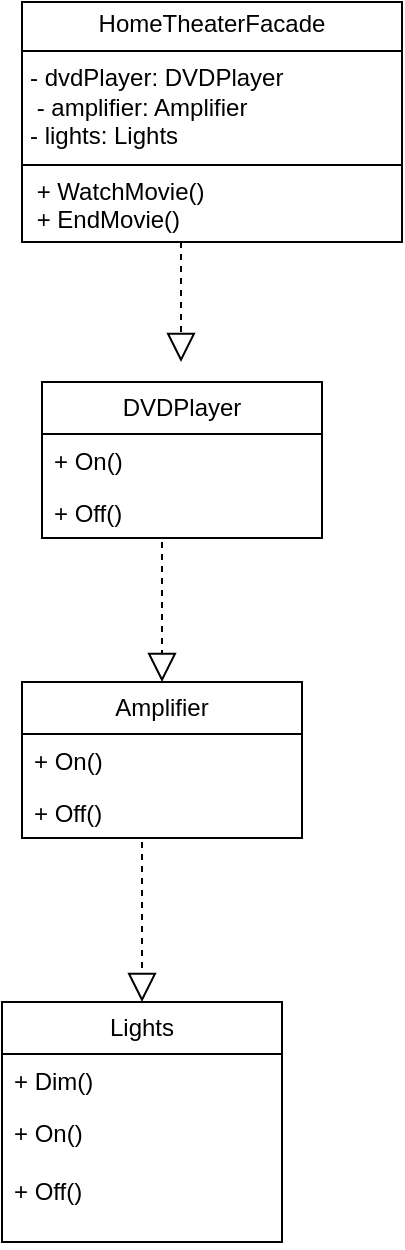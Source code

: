 <mxfile version="24.6.4" type="github">
  <diagram name="Страница — 1" id="oP3H8dHmzyhiYZ1SO8pm">
    <mxGraphModel dx="996" dy="523" grid="1" gridSize="10" guides="1" tooltips="1" connect="1" arrows="1" fold="1" page="1" pageScale="1" pageWidth="1169" pageHeight="827" math="0" shadow="0">
      <root>
        <mxCell id="0" />
        <mxCell id="1" parent="0" />
        <mxCell id="SKo9F0_56k28hMTNGBGo-11" value="&lt;p style=&quot;margin:0px;margin-top:4px;text-align:center;&quot;&gt;HomeTheaterFacade&lt;br&gt;&lt;/p&gt;&lt;hr size=&quot;1&quot; style=&quot;border-style:solid;&quot;&gt;&lt;p style=&quot;margin:0px;margin-left:4px;&quot;&gt;- dvdPlayer: DVDPlayer&amp;nbsp;&lt;br&gt;&lt;/p&gt;&lt;p style=&quot;margin:0px;margin-left:4px;&quot;&gt;&amp;nbsp;- amplifier: Amplifier&amp;nbsp;&lt;br&gt;&lt;/p&gt;&lt;p style=&quot;margin:0px;margin-left:4px;&quot;&gt;- lights: Lights&lt;/p&gt;&lt;hr size=&quot;1&quot; style=&quot;border-style:solid;&quot;&gt;&lt;p style=&quot;margin:0px;margin-left:4px;&quot;&gt;&amp;nbsp;+ WatchMovie()&amp;nbsp;&lt;/p&gt;&lt;p style=&quot;margin:0px;margin-left:4px;&quot;&gt;&amp;nbsp;+ EndMovie()&lt;br&gt;&lt;/p&gt;" style="verticalAlign=top;align=left;overflow=fill;html=1;whiteSpace=wrap;" vertex="1" parent="1">
          <mxGeometry x="120" y="60" width="190" height="120" as="geometry" />
        </mxCell>
        <mxCell id="SKo9F0_56k28hMTNGBGo-25" value="DVDPlayer" style="swimlane;fontStyle=0;childLayout=stackLayout;horizontal=1;startSize=26;fillColor=none;horizontalStack=0;resizeParent=1;resizeParentMax=0;resizeLast=0;collapsible=1;marginBottom=0;whiteSpace=wrap;html=1;" vertex="1" parent="1">
          <mxGeometry x="130" y="250" width="140" height="78" as="geometry" />
        </mxCell>
        <mxCell id="SKo9F0_56k28hMTNGBGo-26" value="+ On()" style="text;strokeColor=none;fillColor=none;align=left;verticalAlign=top;spacingLeft=4;spacingRight=4;overflow=hidden;rotatable=0;points=[[0,0.5],[1,0.5]];portConstraint=eastwest;whiteSpace=wrap;html=1;" vertex="1" parent="SKo9F0_56k28hMTNGBGo-25">
          <mxGeometry y="26" width="140" height="26" as="geometry" />
        </mxCell>
        <mxCell id="SKo9F0_56k28hMTNGBGo-27" value="+ Off()" style="text;strokeColor=none;fillColor=none;align=left;verticalAlign=top;spacingLeft=4;spacingRight=4;overflow=hidden;rotatable=0;points=[[0,0.5],[1,0.5]];portConstraint=eastwest;whiteSpace=wrap;html=1;" vertex="1" parent="SKo9F0_56k28hMTNGBGo-25">
          <mxGeometry y="52" width="140" height="26" as="geometry" />
        </mxCell>
        <mxCell id="SKo9F0_56k28hMTNGBGo-32" value="Amplifier " style="swimlane;fontStyle=0;childLayout=stackLayout;horizontal=1;startSize=26;fillColor=none;horizontalStack=0;resizeParent=1;resizeParentMax=0;resizeLast=0;collapsible=1;marginBottom=0;whiteSpace=wrap;html=1;" vertex="1" parent="1">
          <mxGeometry x="120" y="400" width="140" height="78" as="geometry" />
        </mxCell>
        <mxCell id="SKo9F0_56k28hMTNGBGo-33" value="+ On()" style="text;strokeColor=none;fillColor=none;align=left;verticalAlign=top;spacingLeft=4;spacingRight=4;overflow=hidden;rotatable=0;points=[[0,0.5],[1,0.5]];portConstraint=eastwest;whiteSpace=wrap;html=1;" vertex="1" parent="SKo9F0_56k28hMTNGBGo-32">
          <mxGeometry y="26" width="140" height="26" as="geometry" />
        </mxCell>
        <mxCell id="SKo9F0_56k28hMTNGBGo-34" value="+ Off()" style="text;strokeColor=none;fillColor=none;align=left;verticalAlign=top;spacingLeft=4;spacingRight=4;overflow=hidden;rotatable=0;points=[[0,0.5],[1,0.5]];portConstraint=eastwest;whiteSpace=wrap;html=1;" vertex="1" parent="SKo9F0_56k28hMTNGBGo-32">
          <mxGeometry y="52" width="140" height="26" as="geometry" />
        </mxCell>
        <mxCell id="SKo9F0_56k28hMTNGBGo-36" value="Lights " style="swimlane;fontStyle=0;childLayout=stackLayout;horizontal=1;startSize=26;fillColor=none;horizontalStack=0;resizeParent=1;resizeParentMax=0;resizeLast=0;collapsible=1;marginBottom=0;whiteSpace=wrap;html=1;" vertex="1" parent="1">
          <mxGeometry x="110" y="560" width="140" height="120" as="geometry" />
        </mxCell>
        <mxCell id="SKo9F0_56k28hMTNGBGo-37" value="+ Dim()" style="text;strokeColor=none;fillColor=none;align=left;verticalAlign=top;spacingLeft=4;spacingRight=4;overflow=hidden;rotatable=0;points=[[0,0.5],[1,0.5]];portConstraint=eastwest;whiteSpace=wrap;html=1;" vertex="1" parent="SKo9F0_56k28hMTNGBGo-36">
          <mxGeometry y="26" width="140" height="26" as="geometry" />
        </mxCell>
        <mxCell id="SKo9F0_56k28hMTNGBGo-38" value="+ On()&lt;div&gt;&lt;br&gt;&lt;div&gt;+ Off()&lt;br&gt;&lt;/div&gt;&lt;/div&gt;" style="text;strokeColor=none;fillColor=none;align=left;verticalAlign=top;spacingLeft=4;spacingRight=4;overflow=hidden;rotatable=0;points=[[0,0.5],[1,0.5]];portConstraint=eastwest;whiteSpace=wrap;html=1;" vertex="1" parent="SKo9F0_56k28hMTNGBGo-36">
          <mxGeometry y="52" width="140" height="68" as="geometry" />
        </mxCell>
        <mxCell id="SKo9F0_56k28hMTNGBGo-40" value="" style="endArrow=block;dashed=1;endFill=0;endSize=12;html=1;rounded=0;" edge="1" parent="1">
          <mxGeometry width="160" relative="1" as="geometry">
            <mxPoint x="199.5" y="180" as="sourcePoint" />
            <mxPoint x="199.5" y="240" as="targetPoint" />
          </mxGeometry>
        </mxCell>
        <mxCell id="SKo9F0_56k28hMTNGBGo-42" value="" style="endArrow=block;dashed=1;endFill=0;endSize=12;html=1;rounded=0;entryX=0.5;entryY=0;entryDx=0;entryDy=0;" edge="1" parent="1" target="SKo9F0_56k28hMTNGBGo-32">
          <mxGeometry width="160" relative="1" as="geometry">
            <mxPoint x="190" y="330" as="sourcePoint" />
            <mxPoint x="350" y="330" as="targetPoint" />
          </mxGeometry>
        </mxCell>
        <mxCell id="SKo9F0_56k28hMTNGBGo-43" value="" style="endArrow=block;dashed=1;endFill=0;endSize=12;html=1;rounded=0;entryX=0.5;entryY=0;entryDx=0;entryDy=0;" edge="1" parent="1" target="SKo9F0_56k28hMTNGBGo-36">
          <mxGeometry width="160" relative="1" as="geometry">
            <mxPoint x="180" y="480" as="sourcePoint" />
            <mxPoint x="340" y="480" as="targetPoint" />
          </mxGeometry>
        </mxCell>
      </root>
    </mxGraphModel>
  </diagram>
</mxfile>
